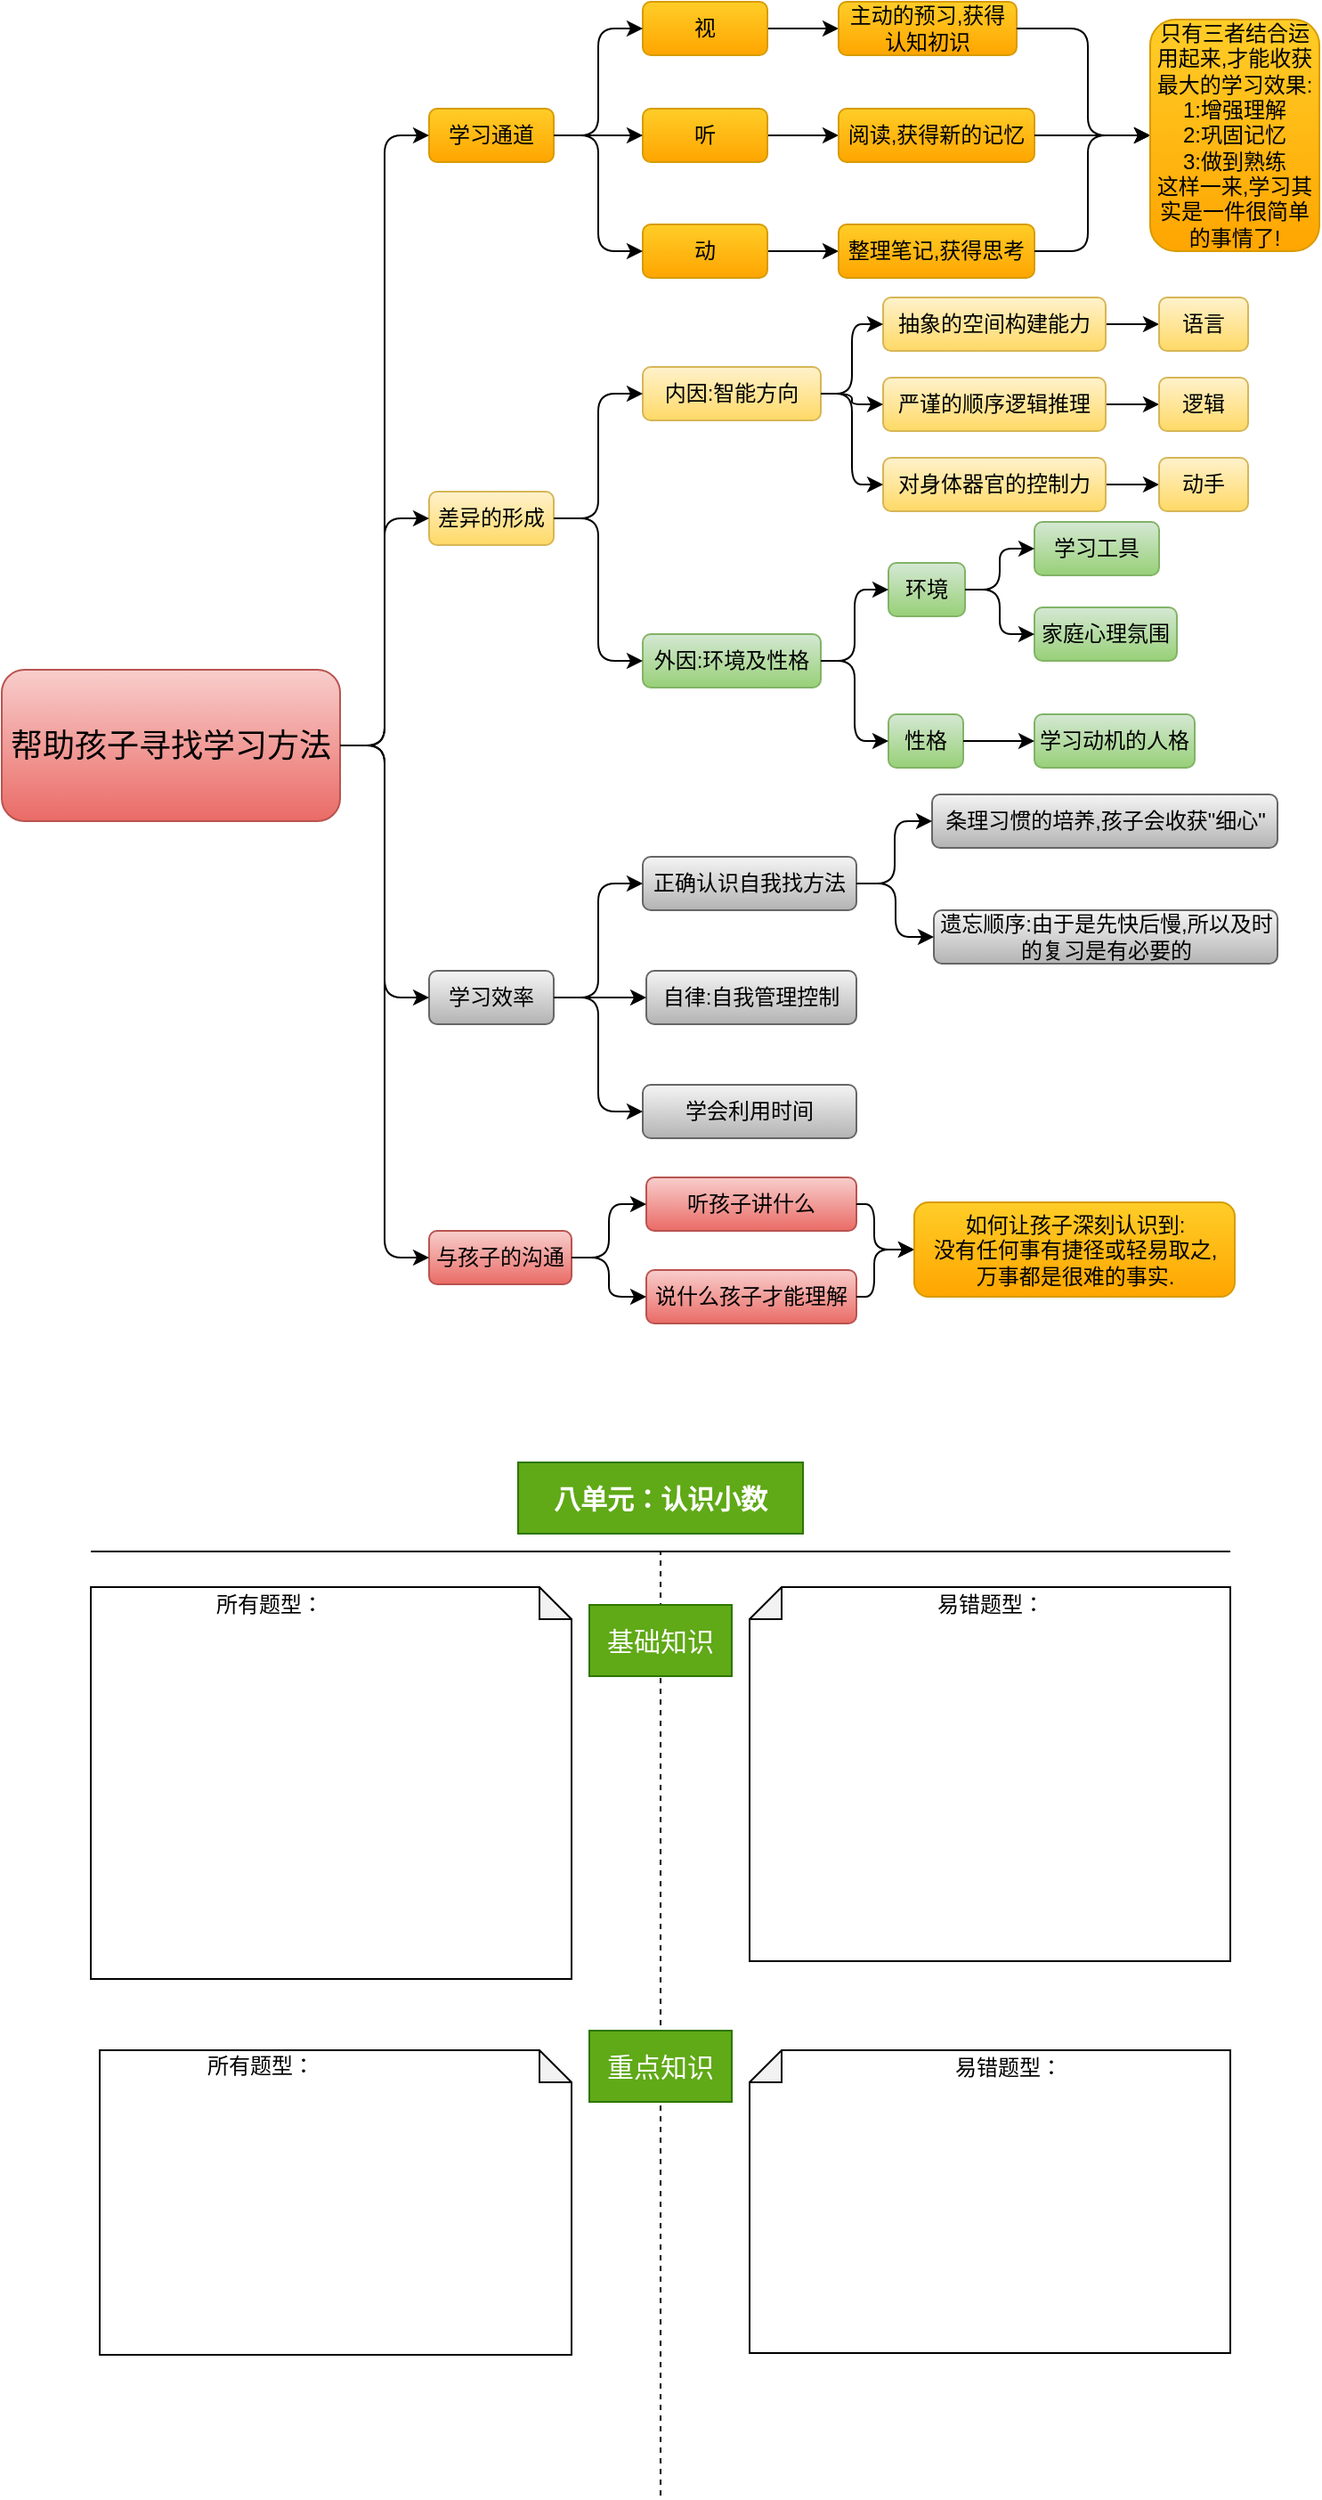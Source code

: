 <mxfile version="12.3.9" type="github" pages="1">
  <diagram id="JtAh7YlJ69pbtDSkBTyl" name="Page-1">
    <mxGraphModel dx="782" dy="452" grid="1" gridSize="10" guides="1" tooltips="1" connect="1" arrows="1" fold="1" page="1" pageScale="1" pageWidth="827" pageHeight="1169" math="0" shadow="0">
      <root>
        <mxCell id="0"/>
        <mxCell id="1" parent="0"/>
        <mxCell id="RIlo6Lyj0Yrd-4PUd2Lp-1" value="&lt;font style=&quot;font-size: 18px&quot;&gt;帮助孩子寻找学习方法&lt;/font&gt;" style="rounded=1;whiteSpace=wrap;html=1;fillColor=#f8cecc;strokeColor=#b85450;gradientColor=#ea6b66;" parent="1" vertex="1">
          <mxGeometry x="30" y="385" width="190" height="85" as="geometry"/>
        </mxCell>
        <mxCell id="RIlo6Lyj0Yrd-4PUd2Lp-4" value="学习通道" style="rounded=1;whiteSpace=wrap;html=1;gradientColor=#ffa500;fillColor=#ffcd28;strokeColor=#d79b00;" parent="1" vertex="1">
          <mxGeometry x="270" y="70" width="70" height="30" as="geometry"/>
        </mxCell>
        <mxCell id="RIlo6Lyj0Yrd-4PUd2Lp-9" value="" style="edgeStyle=orthogonalEdgeStyle;rounded=0;orthogonalLoop=1;jettySize=auto;html=1;" parent="1" source="RIlo6Lyj0Yrd-4PUd2Lp-5" target="RIlo6Lyj0Yrd-4PUd2Lp-8" edge="1">
          <mxGeometry relative="1" as="geometry"/>
        </mxCell>
        <mxCell id="RIlo6Lyj0Yrd-4PUd2Lp-5" value="视" style="rounded=1;whiteSpace=wrap;html=1;gradientColor=#ffa500;fillColor=#ffcd28;strokeColor=#d79b00;" parent="1" vertex="1">
          <mxGeometry x="390" y="10" width="70" height="30" as="geometry"/>
        </mxCell>
        <mxCell id="RIlo6Lyj0Yrd-4PUd2Lp-8" value="主动的预习,获得认知初识" style="rounded=1;whiteSpace=wrap;html=1;gradientColor=#ffa500;fillColor=#ffcd28;strokeColor=#d79b00;" parent="1" vertex="1">
          <mxGeometry x="500" y="10" width="100" height="30" as="geometry"/>
        </mxCell>
        <mxCell id="RIlo6Lyj0Yrd-4PUd2Lp-11" value="" style="edgeStyle=orthogonalEdgeStyle;rounded=0;orthogonalLoop=1;jettySize=auto;html=1;" parent="1" source="RIlo6Lyj0Yrd-4PUd2Lp-6" target="RIlo6Lyj0Yrd-4PUd2Lp-10" edge="1">
          <mxGeometry relative="1" as="geometry"/>
        </mxCell>
        <mxCell id="RIlo6Lyj0Yrd-4PUd2Lp-6" value="听" style="rounded=1;whiteSpace=wrap;html=1;gradientColor=#ffa500;fillColor=#ffcd28;strokeColor=#d79b00;" parent="1" vertex="1">
          <mxGeometry x="390" y="70" width="70" height="30" as="geometry"/>
        </mxCell>
        <mxCell id="RIlo6Lyj0Yrd-4PUd2Lp-10" value="阅读,获得新的记忆" style="rounded=1;whiteSpace=wrap;html=1;gradientColor=#ffa500;fillColor=#ffcd28;strokeColor=#d79b00;" parent="1" vertex="1">
          <mxGeometry x="500" y="70" width="110" height="30" as="geometry"/>
        </mxCell>
        <mxCell id="RIlo6Lyj0Yrd-4PUd2Lp-13" value="" style="edgeStyle=orthogonalEdgeStyle;rounded=0;orthogonalLoop=1;jettySize=auto;html=1;" parent="1" source="RIlo6Lyj0Yrd-4PUd2Lp-7" target="RIlo6Lyj0Yrd-4PUd2Lp-12" edge="1">
          <mxGeometry relative="1" as="geometry"/>
        </mxCell>
        <mxCell id="RIlo6Lyj0Yrd-4PUd2Lp-7" value="动" style="rounded=1;whiteSpace=wrap;html=1;gradientColor=#ffa500;fillColor=#ffcd28;strokeColor=#d79b00;" parent="1" vertex="1">
          <mxGeometry x="390" y="135" width="70" height="30" as="geometry"/>
        </mxCell>
        <mxCell id="RIlo6Lyj0Yrd-4PUd2Lp-12" value="整理笔记,获得思考" style="rounded=1;whiteSpace=wrap;html=1;gradientColor=#ffa500;fillColor=#ffcd28;strokeColor=#d79b00;" parent="1" vertex="1">
          <mxGeometry x="500" y="135" width="110" height="30" as="geometry"/>
        </mxCell>
        <mxCell id="RIlo6Lyj0Yrd-4PUd2Lp-14" value="" style="edgeStyle=elbowEdgeStyle;elbow=horizontal;endArrow=classic;html=1;exitX=1;exitY=0.5;exitDx=0;exitDy=0;entryX=0;entryY=0.5;entryDx=0;entryDy=0;" parent="1" source="RIlo6Lyj0Yrd-4PUd2Lp-4" target="RIlo6Lyj0Yrd-4PUd2Lp-5" edge="1">
          <mxGeometry width="50" height="50" relative="1" as="geometry">
            <mxPoint x="340" y="90" as="sourcePoint"/>
            <mxPoint x="390" y="40" as="targetPoint"/>
          </mxGeometry>
        </mxCell>
        <mxCell id="RIlo6Lyj0Yrd-4PUd2Lp-15" value="" style="edgeStyle=elbowEdgeStyle;elbow=horizontal;endArrow=classic;html=1;exitX=1;exitY=0.5;exitDx=0;exitDy=0;entryX=0;entryY=0.5;entryDx=0;entryDy=0;" parent="1" source="RIlo6Lyj0Yrd-4PUd2Lp-4" target="RIlo6Lyj0Yrd-4PUd2Lp-7" edge="1">
          <mxGeometry width="50" height="50" relative="1" as="geometry">
            <mxPoint x="350" y="95" as="sourcePoint"/>
            <mxPoint x="400" y="35" as="targetPoint"/>
          </mxGeometry>
        </mxCell>
        <mxCell id="RIlo6Lyj0Yrd-4PUd2Lp-16" value="" style="edgeStyle=elbowEdgeStyle;elbow=horizontal;endArrow=classic;html=1;exitX=1;exitY=0.5;exitDx=0;exitDy=0;entryX=0;entryY=0.5;entryDx=0;entryDy=0;" parent="1" source="RIlo6Lyj0Yrd-4PUd2Lp-4" target="RIlo6Lyj0Yrd-4PUd2Lp-6" edge="1">
          <mxGeometry width="50" height="50" relative="1" as="geometry">
            <mxPoint x="360" y="105" as="sourcePoint"/>
            <mxPoint x="410" y="45" as="targetPoint"/>
          </mxGeometry>
        </mxCell>
        <mxCell id="RIlo6Lyj0Yrd-4PUd2Lp-17" value="差异的形成" style="rounded=1;whiteSpace=wrap;html=1;gradientColor=#ffd966;fillColor=#fff2cc;strokeColor=#d6b656;" parent="1" vertex="1">
          <mxGeometry x="270" y="285" width="70" height="30" as="geometry"/>
        </mxCell>
        <mxCell id="RIlo6Lyj0Yrd-4PUd2Lp-18" value="内因:智能方向" style="rounded=1;whiteSpace=wrap;html=1;gradientColor=#ffd966;fillColor=#fff2cc;strokeColor=#d6b656;" parent="1" vertex="1">
          <mxGeometry x="390" y="215" width="100" height="30" as="geometry"/>
        </mxCell>
        <mxCell id="RIlo6Lyj0Yrd-4PUd2Lp-19" value="外因:环境及性格" style="rounded=1;whiteSpace=wrap;html=1;gradientColor=#97d077;fillColor=#d5e8d4;strokeColor=#82b366;" parent="1" vertex="1">
          <mxGeometry x="390" y="365" width="100" height="30" as="geometry"/>
        </mxCell>
        <mxCell id="RIlo6Lyj0Yrd-4PUd2Lp-26" value="" style="edgeStyle=orthogonalEdgeStyle;rounded=0;orthogonalLoop=1;jettySize=auto;html=1;" parent="1" source="RIlo6Lyj0Yrd-4PUd2Lp-20" target="RIlo6Lyj0Yrd-4PUd2Lp-25" edge="1">
          <mxGeometry relative="1" as="geometry"/>
        </mxCell>
        <mxCell id="RIlo6Lyj0Yrd-4PUd2Lp-20" value="抽象的空间构建能力" style="rounded=1;whiteSpace=wrap;html=1;gradientColor=#ffd966;fillColor=#fff2cc;strokeColor=#d6b656;" parent="1" vertex="1">
          <mxGeometry x="525" y="176" width="125" height="30" as="geometry"/>
        </mxCell>
        <mxCell id="RIlo6Lyj0Yrd-4PUd2Lp-25" value="语言" style="rounded=1;whiteSpace=wrap;html=1;gradientColor=#ffd966;fillColor=#fff2cc;strokeColor=#d6b656;" parent="1" vertex="1">
          <mxGeometry x="680" y="176" width="50" height="30" as="geometry"/>
        </mxCell>
        <mxCell id="RIlo6Lyj0Yrd-4PUd2Lp-28" value="" style="edgeStyle=orthogonalEdgeStyle;rounded=0;orthogonalLoop=1;jettySize=auto;html=1;" parent="1" source="RIlo6Lyj0Yrd-4PUd2Lp-23" target="RIlo6Lyj0Yrd-4PUd2Lp-27" edge="1">
          <mxGeometry relative="1" as="geometry"/>
        </mxCell>
        <mxCell id="RIlo6Lyj0Yrd-4PUd2Lp-23" value="严谨的顺序逻辑推理" style="rounded=1;whiteSpace=wrap;html=1;gradientColor=#ffd966;fillColor=#fff2cc;strokeColor=#d6b656;" parent="1" vertex="1">
          <mxGeometry x="525" y="221" width="125" height="30" as="geometry"/>
        </mxCell>
        <mxCell id="RIlo6Lyj0Yrd-4PUd2Lp-27" value="逻辑" style="rounded=1;whiteSpace=wrap;html=1;gradientColor=#ffd966;fillColor=#fff2cc;strokeColor=#d6b656;" parent="1" vertex="1">
          <mxGeometry x="680" y="221" width="50" height="30" as="geometry"/>
        </mxCell>
        <mxCell id="RIlo6Lyj0Yrd-4PUd2Lp-30" value="" style="edgeStyle=orthogonalEdgeStyle;rounded=0;orthogonalLoop=1;jettySize=auto;html=1;" parent="1" source="RIlo6Lyj0Yrd-4PUd2Lp-24" target="RIlo6Lyj0Yrd-4PUd2Lp-29" edge="1">
          <mxGeometry relative="1" as="geometry"/>
        </mxCell>
        <mxCell id="RIlo6Lyj0Yrd-4PUd2Lp-24" value="对身体器官的控制力" style="rounded=1;whiteSpace=wrap;html=1;gradientColor=#ffd966;fillColor=#fff2cc;strokeColor=#d6b656;" parent="1" vertex="1">
          <mxGeometry x="525" y="266" width="125" height="30" as="geometry"/>
        </mxCell>
        <mxCell id="RIlo6Lyj0Yrd-4PUd2Lp-29" value="动手" style="rounded=1;whiteSpace=wrap;html=1;gradientColor=#ffd966;fillColor=#fff2cc;strokeColor=#d6b656;" parent="1" vertex="1">
          <mxGeometry x="680" y="266" width="50" height="30" as="geometry"/>
        </mxCell>
        <mxCell id="RIlo6Lyj0Yrd-4PUd2Lp-31" value="学习效率" style="rounded=1;whiteSpace=wrap;html=1;gradientColor=#b3b3b3;fillColor=#f5f5f5;strokeColor=#666666;" parent="1" vertex="1">
          <mxGeometry x="270" y="554" width="70" height="30" as="geometry"/>
        </mxCell>
        <mxCell id="RIlo6Lyj0Yrd-4PUd2Lp-32" value="环境" style="rounded=1;whiteSpace=wrap;html=1;gradientColor=#97d077;fillColor=#d5e8d4;strokeColor=#82b366;" parent="1" vertex="1">
          <mxGeometry x="528" y="325" width="43" height="30" as="geometry"/>
        </mxCell>
        <mxCell id="RIlo6Lyj0Yrd-4PUd2Lp-33" value="性格" style="rounded=1;whiteSpace=wrap;html=1;gradientColor=#97d077;fillColor=#d5e8d4;strokeColor=#82b366;" parent="1" vertex="1">
          <mxGeometry x="528" y="410" width="42" height="30" as="geometry"/>
        </mxCell>
        <mxCell id="RIlo6Lyj0Yrd-4PUd2Lp-35" value="学习工具" style="rounded=1;whiteSpace=wrap;html=1;gradientColor=#97d077;fillColor=#d5e8d4;strokeColor=#82b366;" parent="1" vertex="1">
          <mxGeometry x="610" y="302" width="70" height="30" as="geometry"/>
        </mxCell>
        <mxCell id="RIlo6Lyj0Yrd-4PUd2Lp-36" value="家庭心理氛围" style="rounded=1;whiteSpace=wrap;html=1;gradientColor=#97d077;fillColor=#d5e8d4;strokeColor=#82b366;" parent="1" vertex="1">
          <mxGeometry x="610" y="350" width="80" height="30" as="geometry"/>
        </mxCell>
        <mxCell id="RIlo6Lyj0Yrd-4PUd2Lp-37" value="学习动机的人格" style="rounded=1;whiteSpace=wrap;html=1;gradientColor=#97d077;fillColor=#d5e8d4;strokeColor=#82b366;" parent="1" vertex="1">
          <mxGeometry x="610" y="410" width="90" height="30" as="geometry"/>
        </mxCell>
        <mxCell id="RIlo6Lyj0Yrd-4PUd2Lp-39" value="" style="edgeStyle=elbowEdgeStyle;elbow=horizontal;endArrow=classic;html=1;exitX=1;exitY=0.5;exitDx=0;exitDy=0;entryX=0;entryY=0.5;entryDx=0;entryDy=0;" parent="1" source="RIlo6Lyj0Yrd-4PUd2Lp-17" target="RIlo6Lyj0Yrd-4PUd2Lp-18" edge="1">
          <mxGeometry width="50" height="50" relative="1" as="geometry">
            <mxPoint x="350" y="95" as="sourcePoint"/>
            <mxPoint x="400" y="35" as="targetPoint"/>
          </mxGeometry>
        </mxCell>
        <mxCell id="RIlo6Lyj0Yrd-4PUd2Lp-40" value="" style="edgeStyle=elbowEdgeStyle;elbow=horizontal;endArrow=classic;html=1;exitX=1;exitY=0.5;exitDx=0;exitDy=0;entryX=0;entryY=0.5;entryDx=0;entryDy=0;" parent="1" source="RIlo6Lyj0Yrd-4PUd2Lp-17" target="RIlo6Lyj0Yrd-4PUd2Lp-19" edge="1">
          <mxGeometry width="50" height="50" relative="1" as="geometry">
            <mxPoint x="360" y="105" as="sourcePoint"/>
            <mxPoint x="410" y="45" as="targetPoint"/>
          </mxGeometry>
        </mxCell>
        <mxCell id="RIlo6Lyj0Yrd-4PUd2Lp-41" value="" style="edgeStyle=elbowEdgeStyle;elbow=horizontal;endArrow=classic;html=1;entryX=0;entryY=0.5;entryDx=0;entryDy=0;exitX=1;exitY=0.5;exitDx=0;exitDy=0;" parent="1" source="RIlo6Lyj0Yrd-4PUd2Lp-18" target="RIlo6Lyj0Yrd-4PUd2Lp-20" edge="1">
          <mxGeometry width="50" height="50" relative="1" as="geometry">
            <mxPoint x="490" y="226" as="sourcePoint"/>
            <mxPoint x="420" y="51" as="targetPoint"/>
          </mxGeometry>
        </mxCell>
        <mxCell id="RIlo6Lyj0Yrd-4PUd2Lp-42" value="" style="edgeStyle=elbowEdgeStyle;elbow=horizontal;endArrow=classic;html=1;entryX=0;entryY=0.5;entryDx=0;entryDy=0;exitX=1;exitY=0.5;exitDx=0;exitDy=0;" parent="1" source="RIlo6Lyj0Yrd-4PUd2Lp-18" target="RIlo6Lyj0Yrd-4PUd2Lp-23" edge="1">
          <mxGeometry width="50" height="50" relative="1" as="geometry">
            <mxPoint x="490" y="226" as="sourcePoint"/>
            <mxPoint x="535" y="201" as="targetPoint"/>
          </mxGeometry>
        </mxCell>
        <mxCell id="RIlo6Lyj0Yrd-4PUd2Lp-43" value="" style="edgeStyle=elbowEdgeStyle;elbow=horizontal;endArrow=classic;html=1;entryX=0;entryY=0.5;entryDx=0;entryDy=0;exitX=1;exitY=0.5;exitDx=0;exitDy=0;" parent="1" source="RIlo6Lyj0Yrd-4PUd2Lp-18" target="RIlo6Lyj0Yrd-4PUd2Lp-24" edge="1">
          <mxGeometry width="50" height="50" relative="1" as="geometry">
            <mxPoint x="490" y="226" as="sourcePoint"/>
            <mxPoint x="545" y="211" as="targetPoint"/>
          </mxGeometry>
        </mxCell>
        <mxCell id="RIlo6Lyj0Yrd-4PUd2Lp-44" value="" style="edgeStyle=elbowEdgeStyle;elbow=horizontal;endArrow=classic;html=1;entryX=0;entryY=0.5;entryDx=0;entryDy=0;exitX=1;exitY=0.5;exitDx=0;exitDy=0;" parent="1" source="RIlo6Lyj0Yrd-4PUd2Lp-19" target="RIlo6Lyj0Yrd-4PUd2Lp-32" edge="1">
          <mxGeometry width="50" height="50" relative="1" as="geometry">
            <mxPoint x="520" y="260" as="sourcePoint"/>
            <mxPoint x="555" y="225" as="targetPoint"/>
          </mxGeometry>
        </mxCell>
        <mxCell id="RIlo6Lyj0Yrd-4PUd2Lp-45" value="" style="edgeStyle=elbowEdgeStyle;elbow=horizontal;endArrow=classic;html=1;entryX=0;entryY=0.5;entryDx=0;entryDy=0;exitX=1;exitY=0.5;exitDx=0;exitDy=0;" parent="1" source="RIlo6Lyj0Yrd-4PUd2Lp-19" target="RIlo6Lyj0Yrd-4PUd2Lp-33" edge="1">
          <mxGeometry width="50" height="50" relative="1" as="geometry">
            <mxPoint x="530" y="270" as="sourcePoint"/>
            <mxPoint x="565" y="235" as="targetPoint"/>
          </mxGeometry>
        </mxCell>
        <mxCell id="RIlo6Lyj0Yrd-4PUd2Lp-46" value="" style="edgeStyle=elbowEdgeStyle;elbow=horizontal;endArrow=classic;html=1;entryX=0;entryY=0.5;entryDx=0;entryDy=0;exitX=1;exitY=0.5;exitDx=0;exitDy=0;gradientColor=#97d077;fillColor=#d5e8d4;strokeColor=#000000;" parent="1" source="RIlo6Lyj0Yrd-4PUd2Lp-32" target="RIlo6Lyj0Yrd-4PUd2Lp-35" edge="1">
          <mxGeometry width="50" height="50" relative="1" as="geometry">
            <mxPoint x="540" y="280" as="sourcePoint"/>
            <mxPoint x="575" y="245" as="targetPoint"/>
          </mxGeometry>
        </mxCell>
        <mxCell id="RIlo6Lyj0Yrd-4PUd2Lp-47" value="" style="edgeStyle=elbowEdgeStyle;elbow=horizontal;endArrow=classic;html=1;entryX=0;entryY=0.5;entryDx=0;entryDy=0;exitX=1;exitY=0.5;exitDx=0;exitDy=0;gradientColor=#97d077;fillColor=#d5e8d4;strokeColor=#000000;" parent="1" source="RIlo6Lyj0Yrd-4PUd2Lp-32" target="RIlo6Lyj0Yrd-4PUd2Lp-36" edge="1">
          <mxGeometry width="50" height="50" relative="1" as="geometry">
            <mxPoint x="550" y="290" as="sourcePoint"/>
            <mxPoint x="585" y="255" as="targetPoint"/>
          </mxGeometry>
        </mxCell>
        <mxCell id="RIlo6Lyj0Yrd-4PUd2Lp-48" value="" style="edgeStyle=elbowEdgeStyle;elbow=horizontal;endArrow=classic;html=1;entryX=0;entryY=0.5;entryDx=0;entryDy=0;exitX=1;exitY=0.5;exitDx=0;exitDy=0;gradientColor=#97d077;fillColor=#d5e8d4;strokeColor=#000000;" parent="1" source="RIlo6Lyj0Yrd-4PUd2Lp-33" target="RIlo6Lyj0Yrd-4PUd2Lp-37" edge="1">
          <mxGeometry width="50" height="50" relative="1" as="geometry">
            <mxPoint x="560" y="300" as="sourcePoint"/>
            <mxPoint x="595" y="265" as="targetPoint"/>
          </mxGeometry>
        </mxCell>
        <mxCell id="RIlo6Lyj0Yrd-4PUd2Lp-49" value="" style="edgeStyle=elbowEdgeStyle;elbow=horizontal;endArrow=classic;html=1;entryX=0;entryY=0.5;entryDx=0;entryDy=0;" parent="1" source="RIlo6Lyj0Yrd-4PUd2Lp-1" target="RIlo6Lyj0Yrd-4PUd2Lp-4" edge="1">
          <mxGeometry width="50" height="50" relative="1" as="geometry">
            <mxPoint x="570" y="310" as="sourcePoint"/>
            <mxPoint x="605" y="275" as="targetPoint"/>
          </mxGeometry>
        </mxCell>
        <mxCell id="RIlo6Lyj0Yrd-4PUd2Lp-50" value="" style="edgeStyle=elbowEdgeStyle;elbow=horizontal;endArrow=classic;html=1;entryX=0;entryY=0.5;entryDx=0;entryDy=0;exitX=1;exitY=0.5;exitDx=0;exitDy=0;" parent="1" source="RIlo6Lyj0Yrd-4PUd2Lp-1" target="RIlo6Lyj0Yrd-4PUd2Lp-17" edge="1">
          <mxGeometry width="50" height="50" relative="1" as="geometry">
            <mxPoint x="230" y="225" as="sourcePoint"/>
            <mxPoint x="280" y="95" as="targetPoint"/>
          </mxGeometry>
        </mxCell>
        <mxCell id="RIlo6Lyj0Yrd-4PUd2Lp-51" value="正确认识自我找方法" style="rounded=1;whiteSpace=wrap;html=1;gradientColor=#b3b3b3;fillColor=#f5f5f5;strokeColor=#666666;" parent="1" vertex="1">
          <mxGeometry x="390" y="490" width="120" height="30" as="geometry"/>
        </mxCell>
        <mxCell id="RIlo6Lyj0Yrd-4PUd2Lp-52" value="自律:自我管理控制" style="rounded=1;whiteSpace=wrap;html=1;gradientColor=#b3b3b3;fillColor=#f5f5f5;strokeColor=#666666;" parent="1" vertex="1">
          <mxGeometry x="392" y="554" width="118" height="30" as="geometry"/>
        </mxCell>
        <mxCell id="RIlo6Lyj0Yrd-4PUd2Lp-53" value="条理习惯的培养,孩子会收获&quot;细心&quot;" style="rounded=1;whiteSpace=wrap;html=1;gradientColor=#b3b3b3;fillColor=#f5f5f5;strokeColor=#666666;" parent="1" vertex="1">
          <mxGeometry x="552.5" y="455" width="194" height="30" as="geometry"/>
        </mxCell>
        <mxCell id="RIlo6Lyj0Yrd-4PUd2Lp-54" value="学会利用时间" style="rounded=1;whiteSpace=wrap;html=1;gradientColor=#b3b3b3;fillColor=#f5f5f5;strokeColor=#666666;" parent="1" vertex="1">
          <mxGeometry x="390" y="618" width="120" height="30" as="geometry"/>
        </mxCell>
        <mxCell id="RIlo6Lyj0Yrd-4PUd2Lp-55" value="遗忘顺序:由于是先快后慢,所以及时的复习是有必要的" style="rounded=1;whiteSpace=wrap;html=1;gradientColor=#b3b3b3;fillColor=#f5f5f5;strokeColor=#666666;" parent="1" vertex="1">
          <mxGeometry x="553.5" y="520" width="193" height="30" as="geometry"/>
        </mxCell>
        <mxCell id="RIlo6Lyj0Yrd-4PUd2Lp-60" value="" style="edgeStyle=elbowEdgeStyle;elbow=horizontal;endArrow=classic;html=1;exitX=1;exitY=0.5;exitDx=0;exitDy=0;entryX=0;entryY=0.5;entryDx=0;entryDy=0;" parent="1" source="RIlo6Lyj0Yrd-4PUd2Lp-31" target="RIlo6Lyj0Yrd-4PUd2Lp-51" edge="1">
          <mxGeometry width="50" height="50" relative="1" as="geometry">
            <mxPoint x="350" y="310" as="sourcePoint"/>
            <mxPoint x="400" y="240" as="targetPoint"/>
          </mxGeometry>
        </mxCell>
        <mxCell id="RIlo6Lyj0Yrd-4PUd2Lp-61" value="" style="edgeStyle=elbowEdgeStyle;elbow=horizontal;endArrow=classic;html=1;exitX=1;exitY=0.5;exitDx=0;exitDy=0;entryX=0;entryY=0.5;entryDx=0;entryDy=0;" parent="1" source="RIlo6Lyj0Yrd-4PUd2Lp-31" target="RIlo6Lyj0Yrd-4PUd2Lp-54" edge="1">
          <mxGeometry width="50" height="50" relative="1" as="geometry">
            <mxPoint x="350" y="579" as="sourcePoint"/>
            <mxPoint x="400" y="515" as="targetPoint"/>
          </mxGeometry>
        </mxCell>
        <mxCell id="RIlo6Lyj0Yrd-4PUd2Lp-62" value="" style="edgeStyle=elbowEdgeStyle;elbow=horizontal;endArrow=classic;html=1;exitX=1;exitY=0.5;exitDx=0;exitDy=0;entryX=0;entryY=0.5;entryDx=0;entryDy=0;" parent="1" source="RIlo6Lyj0Yrd-4PUd2Lp-31" target="RIlo6Lyj0Yrd-4PUd2Lp-52" edge="1">
          <mxGeometry width="50" height="50" relative="1" as="geometry">
            <mxPoint x="360" y="589" as="sourcePoint"/>
            <mxPoint x="410" y="525" as="targetPoint"/>
          </mxGeometry>
        </mxCell>
        <mxCell id="RIlo6Lyj0Yrd-4PUd2Lp-63" value="" style="edgeStyle=elbowEdgeStyle;elbow=horizontal;endArrow=classic;html=1;exitX=1;exitY=0.5;exitDx=0;exitDy=0;entryX=0;entryY=0.5;entryDx=0;entryDy=0;" parent="1" source="RIlo6Lyj0Yrd-4PUd2Lp-51" target="RIlo6Lyj0Yrd-4PUd2Lp-53" edge="1">
          <mxGeometry width="50" height="50" relative="1" as="geometry">
            <mxPoint x="370" y="599" as="sourcePoint"/>
            <mxPoint x="420" y="535" as="targetPoint"/>
          </mxGeometry>
        </mxCell>
        <mxCell id="RIlo6Lyj0Yrd-4PUd2Lp-64" value="" style="edgeStyle=elbowEdgeStyle;elbow=horizontal;endArrow=classic;html=1;exitX=1;exitY=0.5;exitDx=0;exitDy=0;entryX=0;entryY=0.5;entryDx=0;entryDy=0;" parent="1" source="RIlo6Lyj0Yrd-4PUd2Lp-51" target="RIlo6Lyj0Yrd-4PUd2Lp-55" edge="1">
          <mxGeometry width="50" height="50" relative="1" as="geometry">
            <mxPoint x="380" y="609" as="sourcePoint"/>
            <mxPoint x="430" y="545" as="targetPoint"/>
          </mxGeometry>
        </mxCell>
        <mxCell id="RIlo6Lyj0Yrd-4PUd2Lp-65" value="与孩子的沟通" style="rounded=1;whiteSpace=wrap;html=1;gradientColor=#ea6b66;fillColor=#f8cecc;strokeColor=#b85450;" parent="1" vertex="1">
          <mxGeometry x="270" y="700" width="80" height="30" as="geometry"/>
        </mxCell>
        <mxCell id="RIlo6Lyj0Yrd-4PUd2Lp-66" value="听孩子讲什么" style="rounded=1;whiteSpace=wrap;html=1;gradientColor=#ea6b66;fillColor=#f8cecc;strokeColor=#b85450;" parent="1" vertex="1">
          <mxGeometry x="392" y="670" width="118" height="30" as="geometry"/>
        </mxCell>
        <mxCell id="RIlo6Lyj0Yrd-4PUd2Lp-67" value="说什么孩子才能理解" style="rounded=1;whiteSpace=wrap;html=1;gradientColor=#ea6b66;fillColor=#f8cecc;strokeColor=#b85450;" parent="1" vertex="1">
          <mxGeometry x="392" y="722" width="118" height="30" as="geometry"/>
        </mxCell>
        <mxCell id="RIlo6Lyj0Yrd-4PUd2Lp-70" value="" style="edgeStyle=elbowEdgeStyle;elbow=horizontal;endArrow=classic;html=1;exitX=1;exitY=0.5;exitDx=0;exitDy=0;entryX=0;entryY=0.5;entryDx=0;entryDy=0;" parent="1" source="RIlo6Lyj0Yrd-4PUd2Lp-65" target="RIlo6Lyj0Yrd-4PUd2Lp-66" edge="1">
          <mxGeometry width="50" height="50" relative="1" as="geometry">
            <mxPoint x="350" y="579" as="sourcePoint"/>
            <mxPoint x="400" y="515" as="targetPoint"/>
          </mxGeometry>
        </mxCell>
        <mxCell id="RIlo6Lyj0Yrd-4PUd2Lp-71" value="" style="edgeStyle=elbowEdgeStyle;elbow=horizontal;endArrow=classic;html=1;exitX=1;exitY=0.5;exitDx=0;exitDy=0;entryX=0;entryY=0.5;entryDx=0;entryDy=0;" parent="1" source="RIlo6Lyj0Yrd-4PUd2Lp-65" target="RIlo6Lyj0Yrd-4PUd2Lp-67" edge="1">
          <mxGeometry width="50" height="50" relative="1" as="geometry">
            <mxPoint x="360" y="725" as="sourcePoint"/>
            <mxPoint x="402" y="695" as="targetPoint"/>
          </mxGeometry>
        </mxCell>
        <mxCell id="RIlo6Lyj0Yrd-4PUd2Lp-72" value="" style="edgeStyle=elbowEdgeStyle;elbow=horizontal;endArrow=classic;html=1;exitX=1;exitY=0.5;exitDx=0;exitDy=0;entryX=0;entryY=0.5;entryDx=0;entryDy=0;" parent="1" source="RIlo6Lyj0Yrd-4PUd2Lp-1" target="RIlo6Lyj0Yrd-4PUd2Lp-65" edge="1">
          <mxGeometry width="50" height="50" relative="1" as="geometry">
            <mxPoint x="370" y="735" as="sourcePoint"/>
            <mxPoint x="412" y="705" as="targetPoint"/>
          </mxGeometry>
        </mxCell>
        <mxCell id="RIlo6Lyj0Yrd-4PUd2Lp-73" value="" style="edgeStyle=elbowEdgeStyle;elbow=horizontal;endArrow=classic;html=1;exitX=1;exitY=0.5;exitDx=0;exitDy=0;entryX=0;entryY=0.5;entryDx=0;entryDy=0;" parent="1" source="RIlo6Lyj0Yrd-4PUd2Lp-1" target="RIlo6Lyj0Yrd-4PUd2Lp-31" edge="1">
          <mxGeometry width="50" height="50" relative="1" as="geometry">
            <mxPoint x="380" y="745" as="sourcePoint"/>
            <mxPoint x="422" y="715" as="targetPoint"/>
          </mxGeometry>
        </mxCell>
        <mxCell id="RIlo6Lyj0Yrd-4PUd2Lp-74" value="" style="edgeStyle=elbowEdgeStyle;elbow=horizontal;endArrow=classic;html=1;exitX=1;exitY=0.5;exitDx=0;exitDy=0;entryX=0;entryY=0.5;entryDx=0;entryDy=0;" parent="1" source="RIlo6Lyj0Yrd-4PUd2Lp-8" target="RIlo6Lyj0Yrd-4PUd2Lp-77" edge="1">
          <mxGeometry width="50" height="50" relative="1" as="geometry">
            <mxPoint x="690" y="90" as="sourcePoint"/>
            <mxPoint x="670" y="90" as="targetPoint"/>
            <Array as="points">
              <mxPoint x="640" y="120"/>
            </Array>
          </mxGeometry>
        </mxCell>
        <mxCell id="RIlo6Lyj0Yrd-4PUd2Lp-75" value="" style="edgeStyle=elbowEdgeStyle;elbow=horizontal;endArrow=classic;html=1;exitX=1;exitY=0.5;exitDx=0;exitDy=0;entryX=0;entryY=0.5;entryDx=0;entryDy=0;" parent="1" source="RIlo6Lyj0Yrd-4PUd2Lp-12" target="RIlo6Lyj0Yrd-4PUd2Lp-77" edge="1">
          <mxGeometry width="50" height="50" relative="1" as="geometry">
            <mxPoint x="680" y="90" as="sourcePoint"/>
            <mxPoint x="670" y="90" as="targetPoint"/>
            <Array as="points">
              <mxPoint x="640" y="110"/>
            </Array>
          </mxGeometry>
        </mxCell>
        <mxCell id="RIlo6Lyj0Yrd-4PUd2Lp-76" value="" style="edgeStyle=elbowEdgeStyle;elbow=horizontal;endArrow=classic;html=1;exitX=1;exitY=0.5;exitDx=0;exitDy=0;entryX=0;entryY=0.5;entryDx=0;entryDy=0;" parent="1" source="RIlo6Lyj0Yrd-4PUd2Lp-10" target="RIlo6Lyj0Yrd-4PUd2Lp-77" edge="1">
          <mxGeometry width="50" height="50" relative="1" as="geometry">
            <mxPoint x="710" y="110" as="sourcePoint"/>
            <mxPoint x="670" y="90" as="targetPoint"/>
          </mxGeometry>
        </mxCell>
        <mxCell id="RIlo6Lyj0Yrd-4PUd2Lp-77" value="只有三者结合运用起来,才能收获最大的学习效果:&lt;br&gt;1:增强理解&lt;br&gt;2:巩固记忆&lt;br&gt;3:做到熟练&lt;br&gt;这样一来,学习其实是一件很简单的事情了!" style="rounded=1;whiteSpace=wrap;html=1;gradientColor=#ffa500;fillColor=#ffcd28;strokeColor=#d79b00;" parent="1" vertex="1">
          <mxGeometry x="675" y="20" width="95" height="130" as="geometry"/>
        </mxCell>
        <mxCell id="RIlo6Lyj0Yrd-4PUd2Lp-81" value="" style="edgeStyle=elbowEdgeStyle;elbow=horizontal;endArrow=classic;html=1;strokeColor=#000000;exitX=1;exitY=0.5;exitDx=0;exitDy=0;entryX=0;entryY=0.5;entryDx=0;entryDy=0;" parent="1" source="RIlo6Lyj0Yrd-4PUd2Lp-66" target="RIlo6Lyj0Yrd-4PUd2Lp-83" edge="1">
          <mxGeometry width="50" height="50" relative="1" as="geometry">
            <mxPoint x="600" y="720" as="sourcePoint"/>
            <mxPoint x="570" y="710" as="targetPoint"/>
            <Array as="points">
              <mxPoint x="520" y="710"/>
              <mxPoint x="540" y="720"/>
            </Array>
          </mxGeometry>
        </mxCell>
        <mxCell id="RIlo6Lyj0Yrd-4PUd2Lp-82" value="" style="edgeStyle=elbowEdgeStyle;elbow=horizontal;endArrow=classic;html=1;strokeColor=#000000;exitX=1;exitY=0.5;exitDx=0;exitDy=0;entryX=0;entryY=0.5;entryDx=0;entryDy=0;" parent="1" source="RIlo6Lyj0Yrd-4PUd2Lp-67" target="RIlo6Lyj0Yrd-4PUd2Lp-83" edge="1">
          <mxGeometry width="50" height="50" relative="1" as="geometry">
            <mxPoint x="520" y="695" as="sourcePoint"/>
            <mxPoint x="570" y="710" as="targetPoint"/>
            <Array as="points">
              <mxPoint x="520" y="730"/>
              <mxPoint x="530" y="720"/>
              <mxPoint x="540" y="730"/>
              <mxPoint x="550" y="720"/>
              <mxPoint x="540" y="650"/>
              <mxPoint x="540" y="710"/>
            </Array>
          </mxGeometry>
        </mxCell>
        <mxCell id="RIlo6Lyj0Yrd-4PUd2Lp-83" value="如何让孩子深刻认识到:&lt;br&gt;没有任何事有捷径或轻易取之,&lt;br&gt;万事都是很难的事实." style="rounded=1;whiteSpace=wrap;html=1;gradientColor=#ffa500;fillColor=#ffcd28;strokeColor=#d79b00;" parent="1" vertex="1">
          <mxGeometry x="542.5" y="684" width="180" height="53" as="geometry"/>
        </mxCell>
        <mxCell id="qeIXNJi3axi2YQPxAnWZ-6" value="&lt;b&gt;八单元：认识小数&lt;/b&gt;" style="rounded=0;whiteSpace=wrap;html=1;fillColor=#60a917;strokeColor=#2D7600;fontColor=#ffffff;fontSize=15;" vertex="1" parent="1">
          <mxGeometry x="320" y="830" width="160" height="40" as="geometry"/>
        </mxCell>
        <mxCell id="qeIXNJi3axi2YQPxAnWZ-7" value="" style="endArrow=none;html=1;strokeColor=#000000;" edge="1" parent="1">
          <mxGeometry width="50" height="50" relative="1" as="geometry">
            <mxPoint x="720" y="880" as="sourcePoint"/>
            <mxPoint x="80" y="880" as="targetPoint"/>
          </mxGeometry>
        </mxCell>
        <mxCell id="qeIXNJi3axi2YQPxAnWZ-8" value="" style="endArrow=none;dashed=1;html=1;strokeColor=#000000;" edge="1" parent="1">
          <mxGeometry width="50" height="50" relative="1" as="geometry">
            <mxPoint x="400" y="1410" as="sourcePoint"/>
            <mxPoint x="400" y="880" as="targetPoint"/>
          </mxGeometry>
        </mxCell>
        <mxCell id="qeIXNJi3axi2YQPxAnWZ-9" value="" style="shape=note;whiteSpace=wrap;html=1;backgroundOutline=1;darkOpacity=0.05;size=18;" vertex="1" parent="1">
          <mxGeometry x="80" y="900" width="270" height="220" as="geometry"/>
        </mxCell>
        <mxCell id="qeIXNJi3axi2YQPxAnWZ-10" value="&lt;font style=&quot;font-size: 15px&quot;&gt;基础知识&lt;/font&gt;" style="rounded=0;whiteSpace=wrap;html=1;fillColor=#60a917;strokeColor=#2D7600;fontColor=#ffffff;" vertex="1" parent="1">
          <mxGeometry x="360" y="910" width="80" height="40" as="geometry"/>
        </mxCell>
        <mxCell id="qeIXNJi3axi2YQPxAnWZ-11" value="&lt;font style=&quot;font-size: 15px&quot;&gt;重点知识&lt;/font&gt;" style="rounded=0;whiteSpace=wrap;html=1;fillColor=#60a917;strokeColor=#2D7600;fontColor=#ffffff;" vertex="1" parent="1">
          <mxGeometry x="360" y="1149" width="80" height="40" as="geometry"/>
        </mxCell>
        <mxCell id="qeIXNJi3axi2YQPxAnWZ-12" value="" style="shape=note;whiteSpace=wrap;html=1;backgroundOutline=1;darkOpacity=0.05;size=18;flipV=0;flipH=1;" vertex="1" parent="1">
          <mxGeometry x="450" y="900" width="270" height="210" as="geometry"/>
        </mxCell>
        <mxCell id="qeIXNJi3axi2YQPxAnWZ-16" value="" style="shape=note;whiteSpace=wrap;html=1;backgroundOutline=1;darkOpacity=0.05;size=18;" vertex="1" parent="1">
          <mxGeometry x="85" y="1160" width="265" height="171" as="geometry"/>
        </mxCell>
        <mxCell id="qeIXNJi3axi2YQPxAnWZ-17" value="" style="shape=note;whiteSpace=wrap;html=1;backgroundOutline=1;darkOpacity=0.05;size=18;flipH=1;" vertex="1" parent="1">
          <mxGeometry x="450" y="1160" width="270" height="170" as="geometry"/>
        </mxCell>
        <mxCell id="qeIXNJi3axi2YQPxAnWZ-19" value="所有题型：" style="text;html=1;align=center;verticalAlign=middle;resizable=0;points=[];;autosize=1;" vertex="1" parent="1">
          <mxGeometry x="140" y="900" width="80" height="20" as="geometry"/>
        </mxCell>
        <mxCell id="qeIXNJi3axi2YQPxAnWZ-21" value="易错题型：" style="text;html=1;align=center;verticalAlign=middle;resizable=0;points=[];;autosize=1;" vertex="1" parent="1">
          <mxGeometry x="545" y="900" width="80" height="20" as="geometry"/>
        </mxCell>
        <mxCell id="qeIXNJi3axi2YQPxAnWZ-22" value="所有题型：" style="text;html=1;align=center;verticalAlign=middle;resizable=0;points=[];;autosize=1;" vertex="1" parent="1">
          <mxGeometry x="135" y="1159" width="80" height="20" as="geometry"/>
        </mxCell>
        <mxCell id="qeIXNJi3axi2YQPxAnWZ-23" value="易错题型：" style="text;html=1;align=center;verticalAlign=middle;resizable=0;points=[];;autosize=1;" vertex="1" parent="1">
          <mxGeometry x="555" y="1160" width="80" height="20" as="geometry"/>
        </mxCell>
      </root>
    </mxGraphModel>
  </diagram>
</mxfile>
